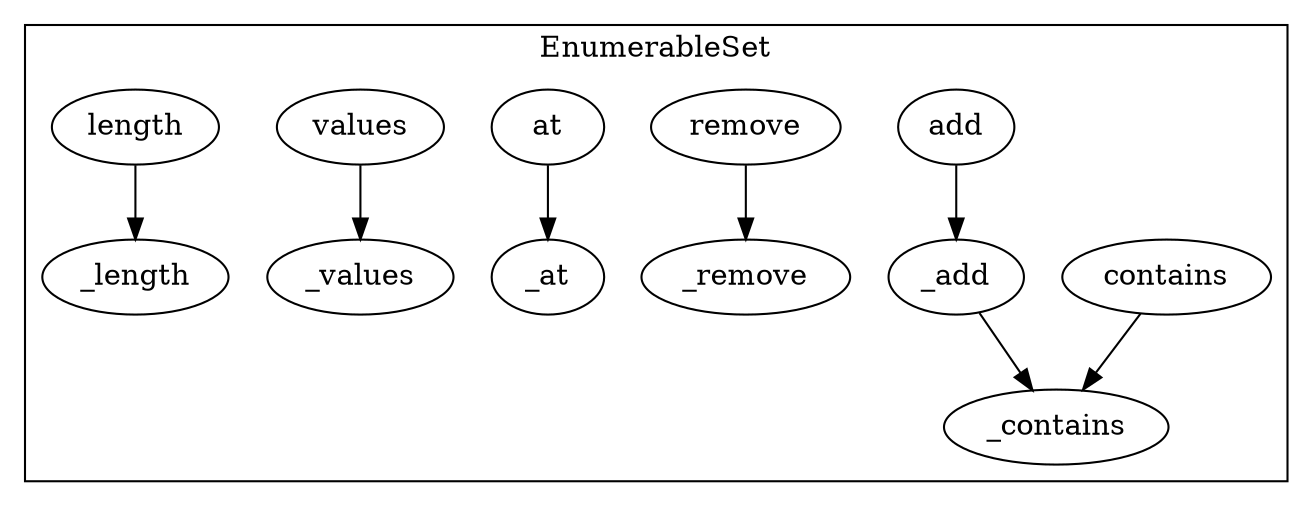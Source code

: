 strict digraph {
subgraph cluster_3692_EnumerableSet {
label = "EnumerableSet"
"3692_contains" [label="contains"]
"3692__remove" [label="_remove"]
"3692_add" [label="add"]
"3692_remove" [label="remove"]
"3692_at" [label="at"]
"3692_values" [label="values"]
"3692__values" [label="_values"]
"3692__add" [label="_add"]
"3692__contains" [label="_contains"]
"3692__at" [label="_at"]
"3692_length" [label="length"]
"3692__length" [label="_length"]
"3692_add" -> "3692__add"
"3692__add" -> "3692__contains"
"3692_at" -> "3692__at"
"3692_length" -> "3692__length"
"3692_remove" -> "3692__remove"
"3692_contains" -> "3692__contains"
"3692_values" -> "3692__values"
}subgraph cluster_solidity {
label = "[Solidity]"
}
}